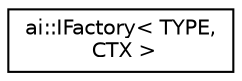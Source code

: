 digraph "Graphical Class Hierarchy"
{
  edge [fontname="Helvetica",fontsize="10",labelfontname="Helvetica",labelfontsize="10"];
  node [fontname="Helvetica",fontsize="10",shape=record];
  rankdir="LR";
  Node1 [label="ai::IFactory\< TYPE,\l CTX \>",height=0.2,width=0.4,color="black", fillcolor="white", style="filled",URL="$classai_1_1IFactory.html"];
}
